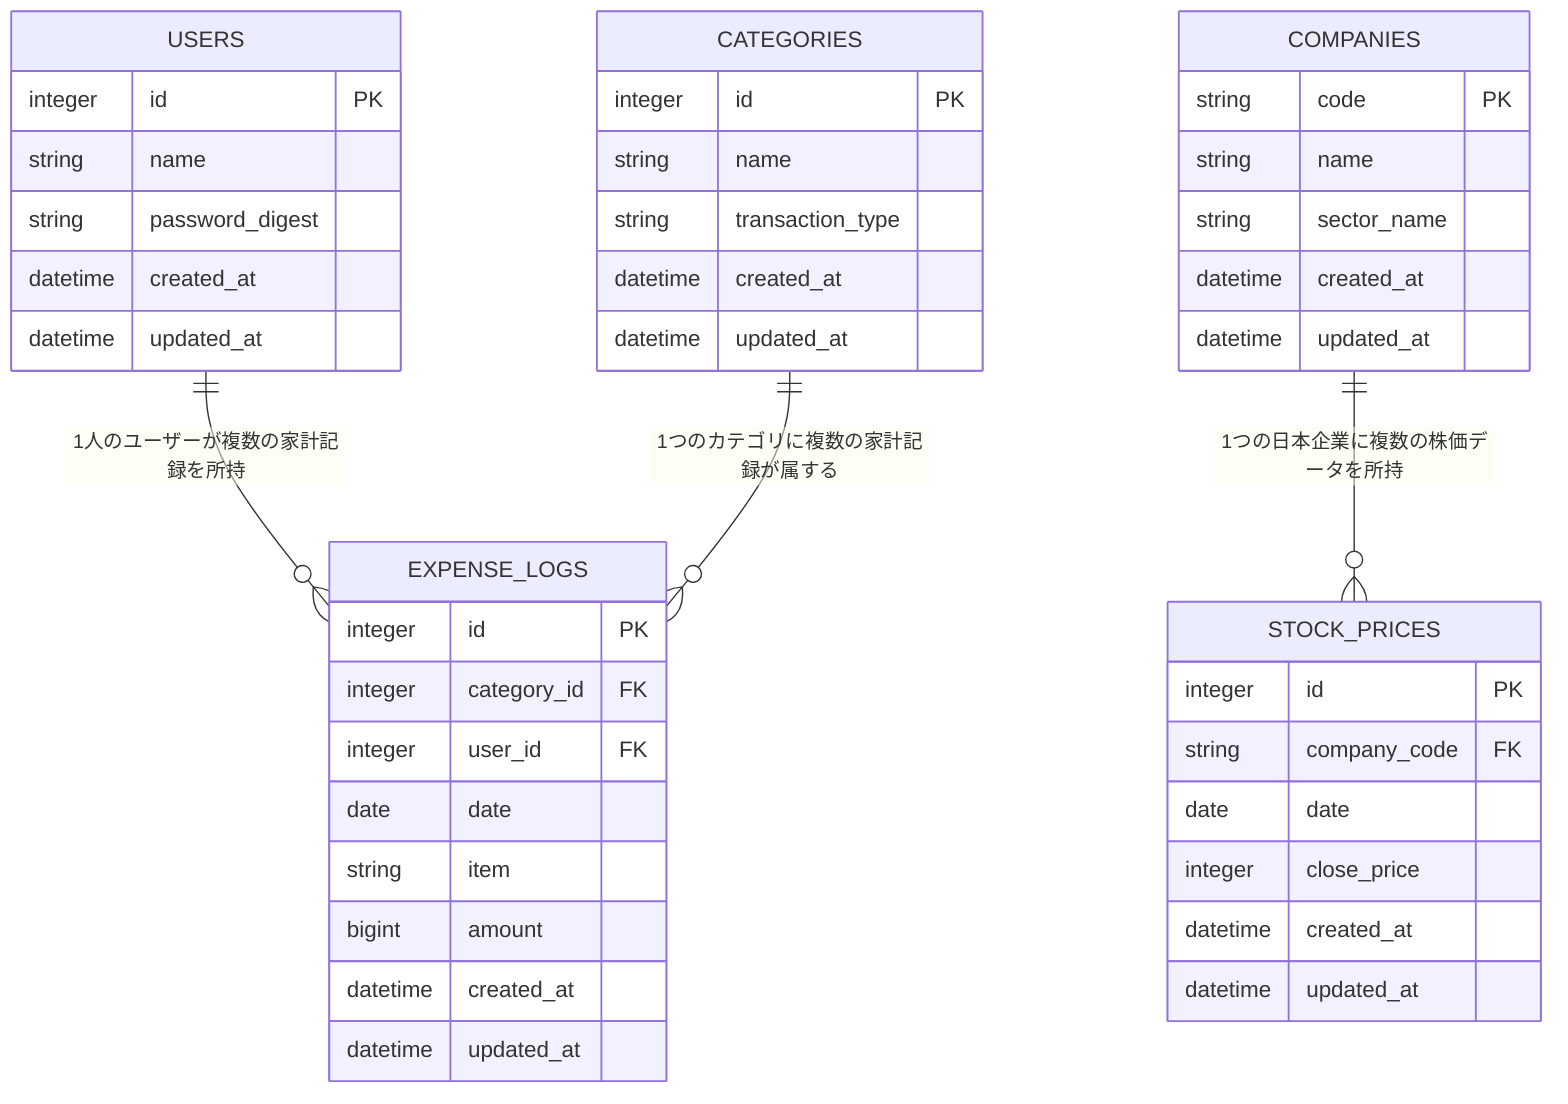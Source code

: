 erDiagram
  USERS ||--o{ EXPENSE_LOGS : "1人のユーザーが複数の家計記録を所持"
  CATEGORIES ||--o{ EXPENSE_LOGS : "1つのカテゴリに複数の家計記録が属する"
  COMPANIES ||--o{ STOCK_PRICES : "1つの日本企業に複数の株価データを所持"

  USERS {
    integer id PK
    string name
    string password_digest
    datetime created_at
    datetime updated_at
  }

  CATEGORIES {
    integer id PK
    string name
    string transaction_type
    datetime created_at
    datetime updated_at
  }

  EXPENSE_LOGS {
    integer id PK
    integer category_id FK
    integer user_id FK
    date date
    string item
    bigint amount
    datetime created_at
    datetime updated_at
  }

  COMPANIES {
    string code PK
    string name
    string sector_name
    datetime created_at
    datetime updated_at
  }

  STOCK_PRICES {
    integer id PK
    string company_code FK
    date date
    integer close_price
    datetime created_at
    datetime updated_at
  }
